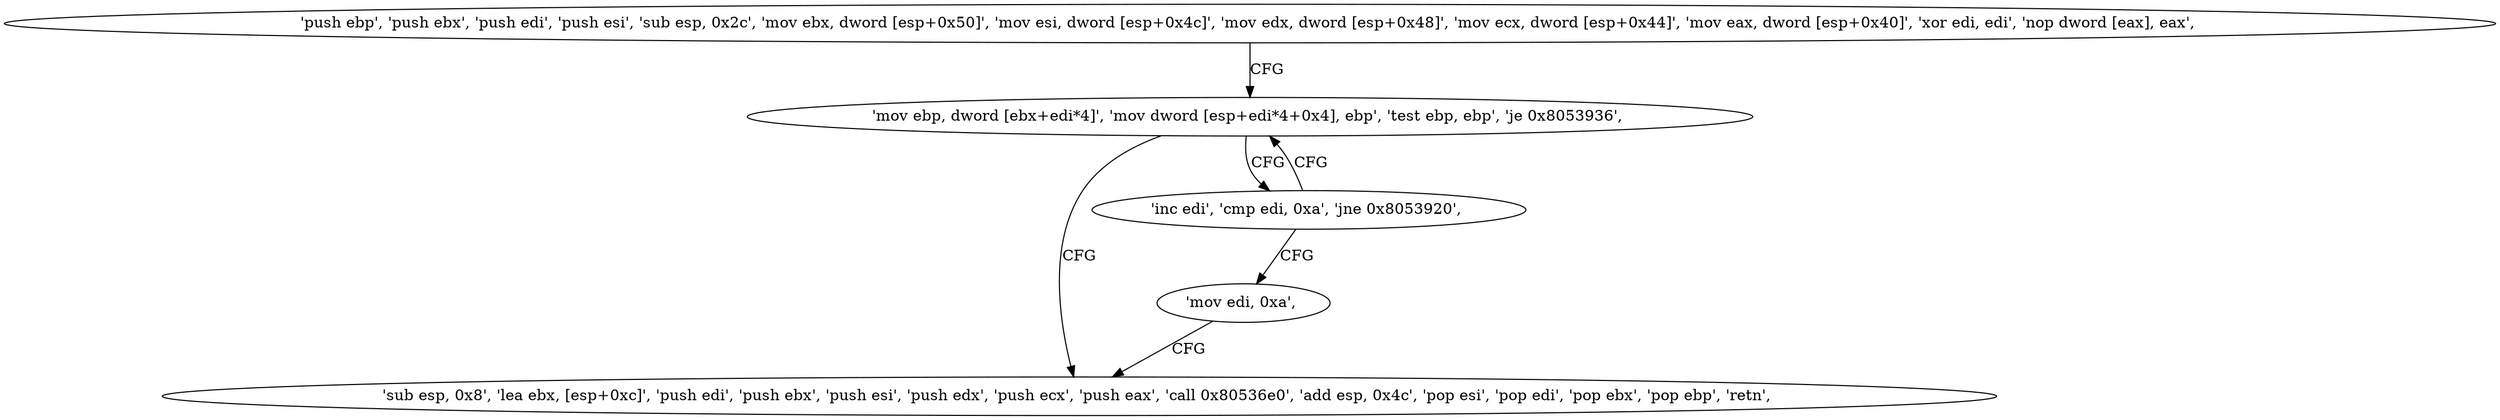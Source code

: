 digraph "func" {
"134560000" [label = "'push ebp', 'push ebx', 'push edi', 'push esi', 'sub esp, 0x2c', 'mov ebx, dword [esp+0x50]', 'mov esi, dword [esp+0x4c]', 'mov edx, dword [esp+0x48]', 'mov ecx, dword [esp+0x44]', 'mov eax, dword [esp+0x40]', 'xor edi, edi', 'nop dword [eax], eax', " ]
"134560032" [label = "'mov ebp, dword [ebx+edi*4]', 'mov dword [esp+edi*4+0x4], ebp', 'test ebp, ebp', 'je 0x8053936', " ]
"134560054" [label = "'sub esp, 0x8', 'lea ebx, [esp+0xc]', 'push edi', 'push ebx', 'push esi', 'push edx', 'push ecx', 'push eax', 'call 0x80536e0', 'add esp, 0x4c', 'pop esi', 'pop edi', 'pop ebx', 'pop ebp', 'retn', " ]
"134560043" [label = "'inc edi', 'cmp edi, 0xa', 'jne 0x8053920', " ]
"134560049" [label = "'mov edi, 0xa', " ]
"134560000" -> "134560032" [ label = "CFG" ]
"134560032" -> "134560054" [ label = "CFG" ]
"134560032" -> "134560043" [ label = "CFG" ]
"134560043" -> "134560032" [ label = "CFG" ]
"134560043" -> "134560049" [ label = "CFG" ]
"134560049" -> "134560054" [ label = "CFG" ]
}
